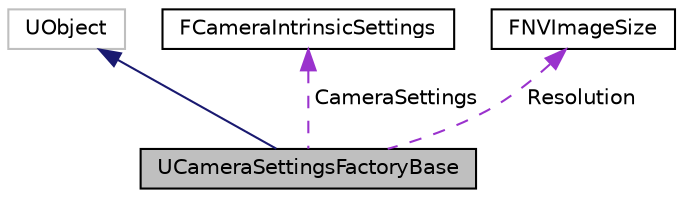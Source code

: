 digraph "UCameraSettingsFactoryBase"
{
  edge [fontname="Helvetica",fontsize="10",labelfontname="Helvetica",labelfontsize="10"];
  node [fontname="Helvetica",fontsize="10",shape=record];
  Node1 [label="UCameraSettingsFactoryBase",height=0.2,width=0.4,color="black", fillcolor="grey75", style="filled", fontcolor="black"];
  Node2 -> Node1 [dir="back",color="midnightblue",fontsize="10",style="solid",fontname="Helvetica"];
  Node2 [label="UObject",height=0.2,width=0.4,color="grey75", fillcolor="white", style="filled"];
  Node3 -> Node1 [dir="back",color="darkorchid3",fontsize="10",style="dashed",label=" CameraSettings" ,fontname="Helvetica"];
  Node3 [label="FCameraIntrinsicSettings",height=0.2,width=0.4,color="black", fillcolor="white", style="filled",URL="$struct_f_camera_intrinsic_settings.html"];
  Node4 -> Node1 [dir="back",color="darkorchid3",fontsize="10",style="dashed",label=" Resolution" ,fontname="Helvetica"];
  Node4 [label="FNVImageSize",height=0.2,width=0.4,color="black", fillcolor="white", style="filled",URL="$struct_f_n_v_image_size.html"];
}
